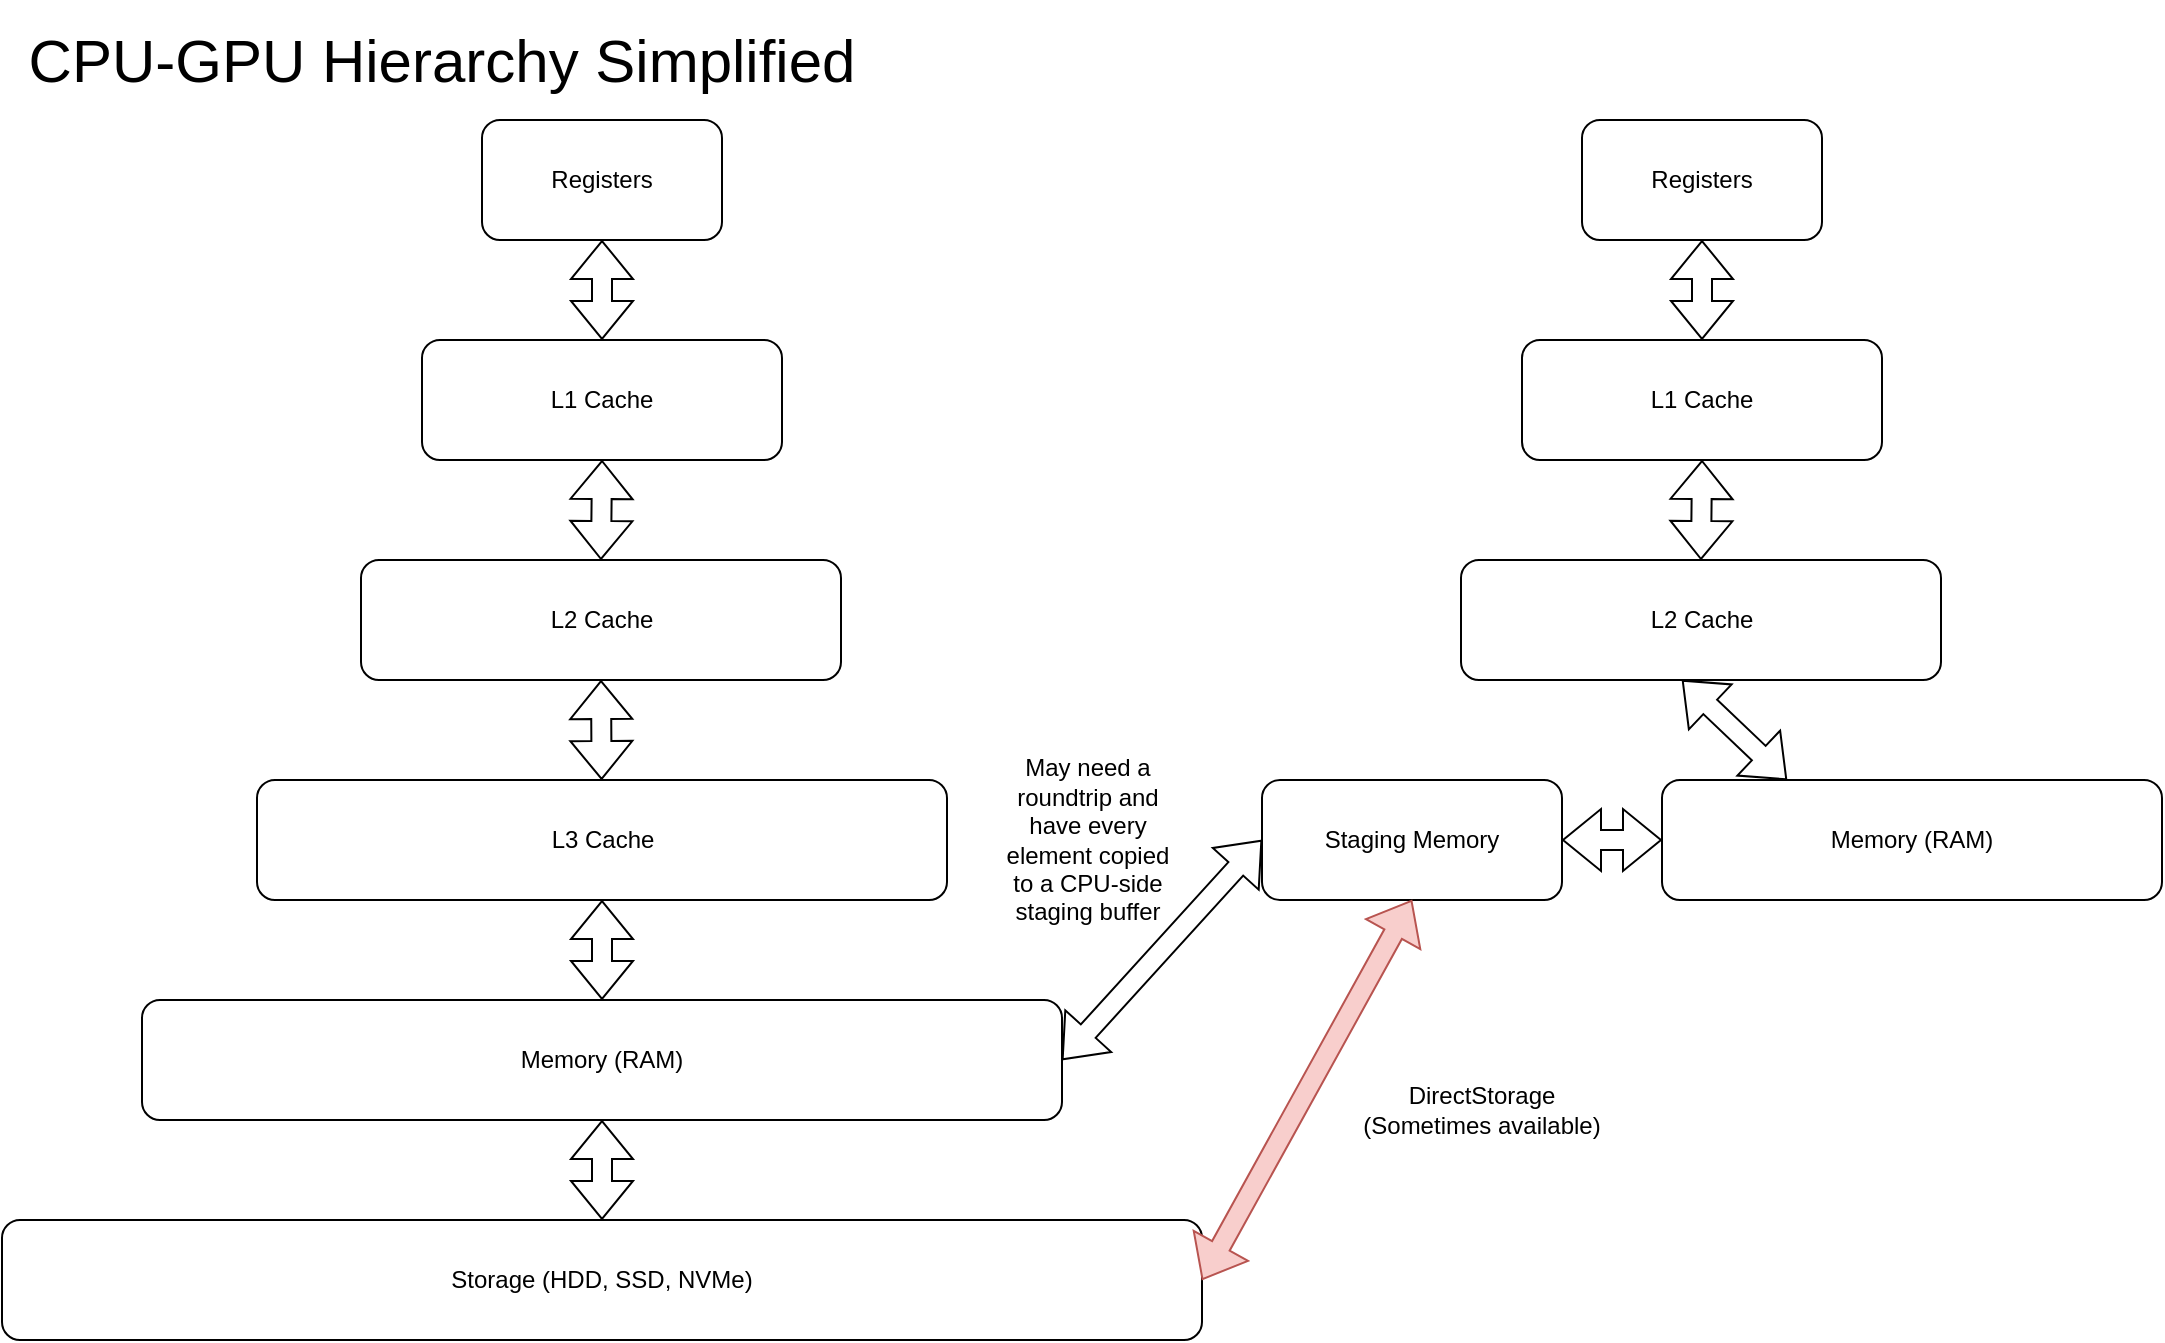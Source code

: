 <mxfile version="21.7.4" type="device">
  <diagram name="Page-1" id="VZIIqRRXdtm2IghGHygO">
    <mxGraphModel dx="1588" dy="808" grid="1" gridSize="10" guides="1" tooltips="1" connect="1" arrows="1" fold="1" page="1" pageScale="1" pageWidth="1100" pageHeight="850" math="0" shadow="0">
      <root>
        <mxCell id="0" />
        <mxCell id="1" parent="0" />
        <mxCell id="HxMLQ8BKsvM3NlbKGZ2k-1" value="Registers" style="rounded=1;whiteSpace=wrap;html=1;" vertex="1" parent="1">
          <mxGeometry x="240" y="60" width="120" height="60" as="geometry" />
        </mxCell>
        <mxCell id="HxMLQ8BKsvM3NlbKGZ2k-2" value="&lt;div&gt;L1 Cache&lt;/div&gt;" style="rounded=1;whiteSpace=wrap;html=1;" vertex="1" parent="1">
          <mxGeometry x="210" y="170" width="180" height="60" as="geometry" />
        </mxCell>
        <mxCell id="HxMLQ8BKsvM3NlbKGZ2k-3" value="L2 Cache" style="rounded=1;whiteSpace=wrap;html=1;" vertex="1" parent="1">
          <mxGeometry x="179.5" y="280" width="240" height="60" as="geometry" />
        </mxCell>
        <mxCell id="HxMLQ8BKsvM3NlbKGZ2k-4" value="L3 Cache" style="rounded=1;whiteSpace=wrap;html=1;" vertex="1" parent="1">
          <mxGeometry x="127.5" y="390" width="345" height="60" as="geometry" />
        </mxCell>
        <mxCell id="HxMLQ8BKsvM3NlbKGZ2k-5" value="Memory (RAM)" style="rounded=1;whiteSpace=wrap;html=1;" vertex="1" parent="1">
          <mxGeometry x="70" y="500" width="460" height="60" as="geometry" />
        </mxCell>
        <mxCell id="HxMLQ8BKsvM3NlbKGZ2k-6" value="Storage (HDD, SSD, NVMe)" style="rounded=1;whiteSpace=wrap;html=1;" vertex="1" parent="1">
          <mxGeometry y="610" width="600" height="60" as="geometry" />
        </mxCell>
        <mxCell id="HxMLQ8BKsvM3NlbKGZ2k-9" value="" style="shape=flexArrow;endArrow=classic;startArrow=classic;html=1;rounded=0;entryX=0.5;entryY=1;entryDx=0;entryDy=0;exitX=0.5;exitY=0;exitDx=0;exitDy=0;" edge="1" parent="1" source="HxMLQ8BKsvM3NlbKGZ2k-2" target="HxMLQ8BKsvM3NlbKGZ2k-1">
          <mxGeometry width="100" height="100" relative="1" as="geometry">
            <mxPoint x="259.5" y="200" as="sourcePoint" />
            <mxPoint x="359.5" y="100" as="targetPoint" />
          </mxGeometry>
        </mxCell>
        <mxCell id="HxMLQ8BKsvM3NlbKGZ2k-10" value="" style="shape=flexArrow;endArrow=classic;startArrow=classic;html=1;rounded=0;entryX=0.5;entryY=1;entryDx=0;entryDy=0;exitX=0.5;exitY=0;exitDx=0;exitDy=0;" edge="1" parent="1" source="HxMLQ8BKsvM3NlbKGZ2k-3" target="HxMLQ8BKsvM3NlbKGZ2k-2">
          <mxGeometry width="100" height="100" relative="1" as="geometry">
            <mxPoint x="279.5" y="330" as="sourcePoint" />
            <mxPoint x="379.5" y="230" as="targetPoint" />
          </mxGeometry>
        </mxCell>
        <mxCell id="HxMLQ8BKsvM3NlbKGZ2k-11" value="" style="shape=flexArrow;endArrow=classic;startArrow=classic;html=1;rounded=0;entryX=0.5;entryY=1;entryDx=0;entryDy=0;" edge="1" parent="1" source="HxMLQ8BKsvM3NlbKGZ2k-4" target="HxMLQ8BKsvM3NlbKGZ2k-3">
          <mxGeometry width="100" height="100" relative="1" as="geometry">
            <mxPoint x="279.5" y="440" as="sourcePoint" />
            <mxPoint x="379.5" y="340" as="targetPoint" />
          </mxGeometry>
        </mxCell>
        <mxCell id="HxMLQ8BKsvM3NlbKGZ2k-12" value="" style="shape=flexArrow;endArrow=classic;startArrow=classic;html=1;rounded=0;entryX=0.5;entryY=1;entryDx=0;entryDy=0;exitX=0.5;exitY=0;exitDx=0;exitDy=0;" edge="1" parent="1" source="HxMLQ8BKsvM3NlbKGZ2k-5" target="HxMLQ8BKsvM3NlbKGZ2k-4">
          <mxGeometry width="100" height="100" relative="1" as="geometry">
            <mxPoint x="309.5" y="400" as="sourcePoint" />
            <mxPoint x="309.5" y="350" as="targetPoint" />
          </mxGeometry>
        </mxCell>
        <mxCell id="HxMLQ8BKsvM3NlbKGZ2k-13" value="" style="shape=flexArrow;endArrow=classic;startArrow=classic;html=1;rounded=0;entryX=0.5;entryY=1;entryDx=0;entryDy=0;" edge="1" parent="1" source="HxMLQ8BKsvM3NlbKGZ2k-6" target="HxMLQ8BKsvM3NlbKGZ2k-5">
          <mxGeometry width="100" height="100" relative="1" as="geometry">
            <mxPoint x="310.5" y="510" as="sourcePoint" />
            <mxPoint x="310.5" y="460" as="targetPoint" />
          </mxGeometry>
        </mxCell>
        <mxCell id="HxMLQ8BKsvM3NlbKGZ2k-15" value="&lt;font style=&quot;font-size: 30px;&quot;&gt;CPU-GPU Hierarchy Simplified&lt;br&gt;&lt;/font&gt;" style="text;html=1;strokeColor=none;fillColor=none;align=center;verticalAlign=middle;whiteSpace=wrap;rounded=0;" vertex="1" parent="1">
          <mxGeometry width="440" height="60" as="geometry" />
        </mxCell>
        <mxCell id="HxMLQ8BKsvM3NlbKGZ2k-16" value="Registers" style="rounded=1;whiteSpace=wrap;html=1;" vertex="1" parent="1">
          <mxGeometry x="790" y="60" width="120" height="60" as="geometry" />
        </mxCell>
        <mxCell id="HxMLQ8BKsvM3NlbKGZ2k-17" value="&lt;div&gt;L1 Cache&lt;/div&gt;" style="rounded=1;whiteSpace=wrap;html=1;" vertex="1" parent="1">
          <mxGeometry x="760" y="170" width="180" height="60" as="geometry" />
        </mxCell>
        <mxCell id="HxMLQ8BKsvM3NlbKGZ2k-18" value="L2 Cache" style="rounded=1;whiteSpace=wrap;html=1;" vertex="1" parent="1">
          <mxGeometry x="729.5" y="280" width="240" height="60" as="geometry" />
        </mxCell>
        <mxCell id="HxMLQ8BKsvM3NlbKGZ2k-20" value="Memory (RAM)" style="rounded=1;whiteSpace=wrap;html=1;" vertex="1" parent="1">
          <mxGeometry x="830" y="390" width="250" height="60" as="geometry" />
        </mxCell>
        <mxCell id="HxMLQ8BKsvM3NlbKGZ2k-22" value="" style="shape=flexArrow;endArrow=classic;startArrow=classic;html=1;rounded=0;entryX=0.5;entryY=1;entryDx=0;entryDy=0;exitX=0.5;exitY=0;exitDx=0;exitDy=0;" edge="1" source="HxMLQ8BKsvM3NlbKGZ2k-17" target="HxMLQ8BKsvM3NlbKGZ2k-16" parent="1">
          <mxGeometry width="100" height="100" relative="1" as="geometry">
            <mxPoint x="809.5" y="200" as="sourcePoint" />
            <mxPoint x="909.5" y="100" as="targetPoint" />
          </mxGeometry>
        </mxCell>
        <mxCell id="HxMLQ8BKsvM3NlbKGZ2k-23" value="" style="shape=flexArrow;endArrow=classic;startArrow=classic;html=1;rounded=0;entryX=0.5;entryY=1;entryDx=0;entryDy=0;exitX=0.5;exitY=0;exitDx=0;exitDy=0;" edge="1" source="HxMLQ8BKsvM3NlbKGZ2k-18" target="HxMLQ8BKsvM3NlbKGZ2k-17" parent="1">
          <mxGeometry width="100" height="100" relative="1" as="geometry">
            <mxPoint x="829.5" y="330" as="sourcePoint" />
            <mxPoint x="929.5" y="230" as="targetPoint" />
          </mxGeometry>
        </mxCell>
        <mxCell id="HxMLQ8BKsvM3NlbKGZ2k-25" value="" style="shape=flexArrow;endArrow=classic;startArrow=classic;html=1;rounded=0;entryX=0.5;entryY=1;entryDx=0;entryDy=0;exitX=0.25;exitY=0;exitDx=0;exitDy=0;" edge="1" source="HxMLQ8BKsvM3NlbKGZ2k-20" parent="1">
          <mxGeometry width="100" height="100" relative="1" as="geometry">
            <mxPoint x="950" y="390" as="sourcePoint" />
            <mxPoint x="840" y="340" as="targetPoint" />
          </mxGeometry>
        </mxCell>
        <mxCell id="HxMLQ8BKsvM3NlbKGZ2k-28" value="Staging Memory" style="rounded=1;whiteSpace=wrap;html=1;" vertex="1" parent="1">
          <mxGeometry x="630" y="390" width="150" height="60" as="geometry" />
        </mxCell>
        <mxCell id="HxMLQ8BKsvM3NlbKGZ2k-29" value="" style="shape=flexArrow;endArrow=classic;startArrow=classic;html=1;rounded=0;entryX=0;entryY=0.5;entryDx=0;entryDy=0;exitX=1;exitY=0.5;exitDx=0;exitDy=0;" edge="1" parent="1" source="HxMLQ8BKsvM3NlbKGZ2k-28" target="HxMLQ8BKsvM3NlbKGZ2k-20">
          <mxGeometry width="100" height="100" relative="1" as="geometry">
            <mxPoint x="800" y="470" as="sourcePoint" />
            <mxPoint x="800" y="420" as="targetPoint" />
          </mxGeometry>
        </mxCell>
        <mxCell id="HxMLQ8BKsvM3NlbKGZ2k-30" value="" style="shape=flexArrow;endArrow=classic;startArrow=classic;html=1;rounded=0;entryX=0.5;entryY=1;entryDx=0;entryDy=0;exitX=1;exitY=0.5;exitDx=0;exitDy=0;fillColor=#f8cecc;strokeColor=#b85450;" edge="1" parent="1" source="HxMLQ8BKsvM3NlbKGZ2k-6" target="HxMLQ8BKsvM3NlbKGZ2k-28">
          <mxGeometry width="100" height="100" relative="1" as="geometry">
            <mxPoint x="658" y="620" as="sourcePoint" />
            <mxPoint x="658" y="570" as="targetPoint" />
          </mxGeometry>
        </mxCell>
        <mxCell id="HxMLQ8BKsvM3NlbKGZ2k-31" value="&lt;div&gt;DirectStorage&lt;/div&gt;&lt;div&gt;(Sometimes available)&lt;br&gt;&lt;/div&gt;" style="text;html=1;strokeColor=none;fillColor=none;align=center;verticalAlign=middle;whiteSpace=wrap;rounded=0;" vertex="1" parent="1">
          <mxGeometry x="670" y="540" width="140" height="30" as="geometry" />
        </mxCell>
        <mxCell id="HxMLQ8BKsvM3NlbKGZ2k-32" value="" style="shape=flexArrow;endArrow=classic;startArrow=classic;html=1;rounded=0;entryX=0;entryY=0.5;entryDx=0;entryDy=0;exitX=1;exitY=0.5;exitDx=0;exitDy=0;" edge="1" parent="1" source="HxMLQ8BKsvM3NlbKGZ2k-5" target="HxMLQ8BKsvM3NlbKGZ2k-28">
          <mxGeometry width="100" height="100" relative="1" as="geometry">
            <mxPoint x="540" y="430" as="sourcePoint" />
            <mxPoint x="590" y="430" as="targetPoint" />
          </mxGeometry>
        </mxCell>
        <mxCell id="HxMLQ8BKsvM3NlbKGZ2k-33" value="May need a roundtrip and have every element copied to a CPU-side staging buffer" style="text;html=1;strokeColor=none;fillColor=none;align=center;verticalAlign=middle;whiteSpace=wrap;rounded=0;" vertex="1" parent="1">
          <mxGeometry x="500" y="372.5" width="86" height="95" as="geometry" />
        </mxCell>
      </root>
    </mxGraphModel>
  </diagram>
</mxfile>
